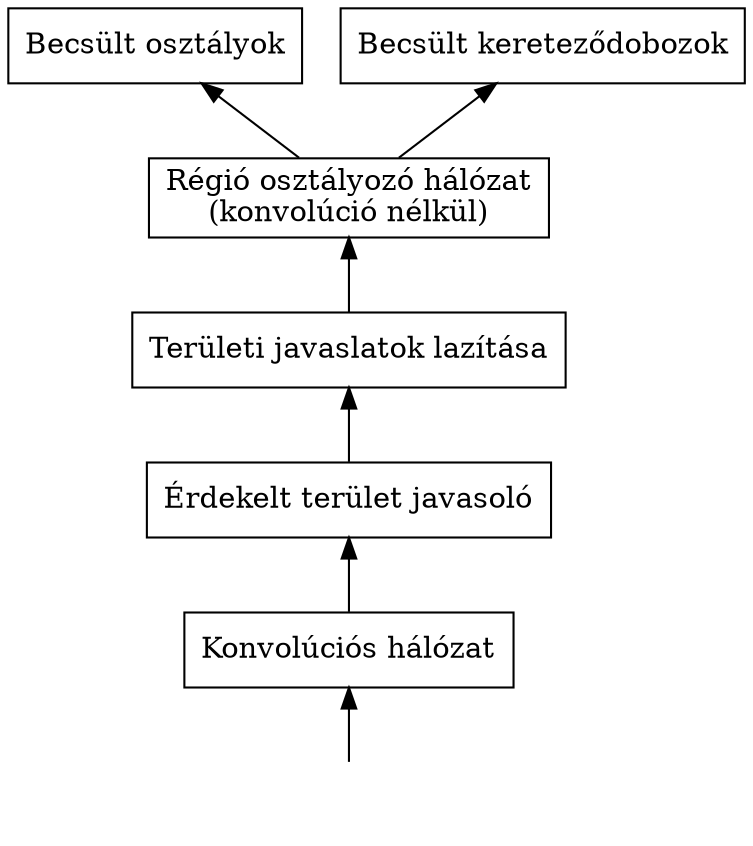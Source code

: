 digraph od {
    graph [dpi=300]
    rankdir="BT"

    input [label="", shape="plaintext"]
    convnet [label="Konvolúciós hálózat", shape="rectangle"]
    proposal [label="Érdekelt terület javasoló", shape="rectangle"]
    warp [label="Területi javaslatok lazítása", shape="rectangle"]
    perregionnet [label="Régió osztályozó hálózat\n(konvolúció nélkül)", shape="rectangle"]
    classes [label="Becsült osztályok", shape="rectangle"]
    bboxes [label="Becsült kereteződobozok", shape="rectangle"]

    input -> convnet
    convnet -> proposal
    proposal -> warp
    warp -> perregionnet
    perregionnet -> classes
    perregionnet -> bboxes
}